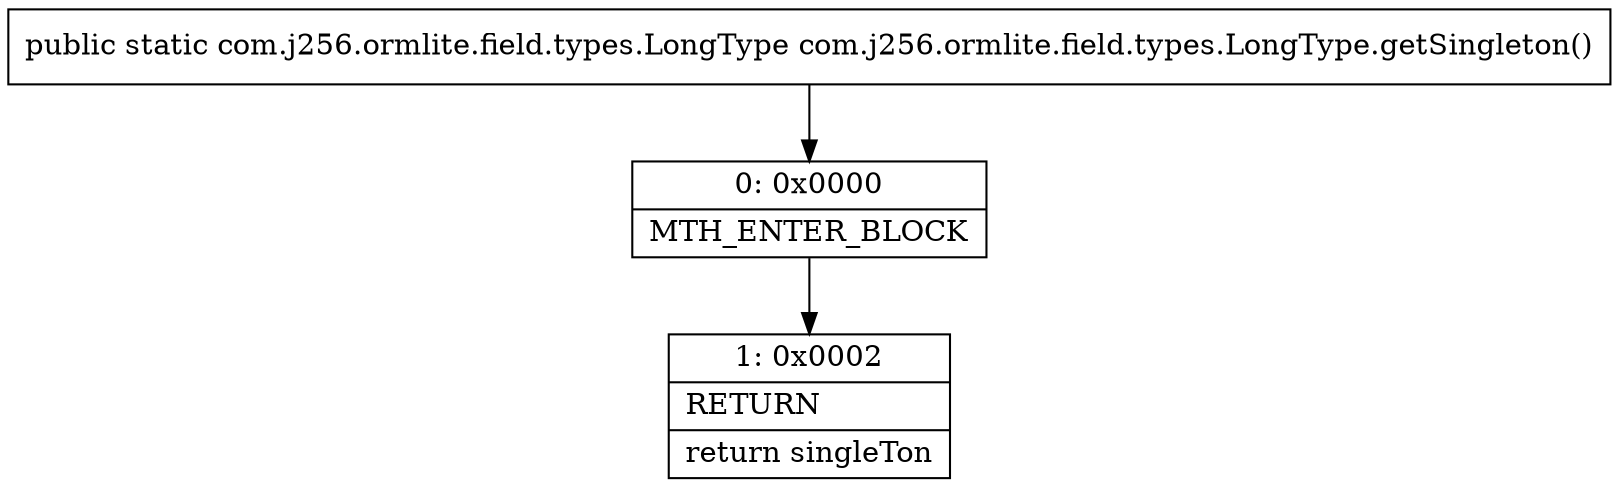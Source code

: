 digraph "CFG forcom.j256.ormlite.field.types.LongType.getSingleton()Lcom\/j256\/ormlite\/field\/types\/LongType;" {
Node_0 [shape=record,label="{0\:\ 0x0000|MTH_ENTER_BLOCK\l}"];
Node_1 [shape=record,label="{1\:\ 0x0002|RETURN\l|return singleTon\l}"];
MethodNode[shape=record,label="{public static com.j256.ormlite.field.types.LongType com.j256.ormlite.field.types.LongType.getSingleton() }"];
MethodNode -> Node_0;
Node_0 -> Node_1;
}

